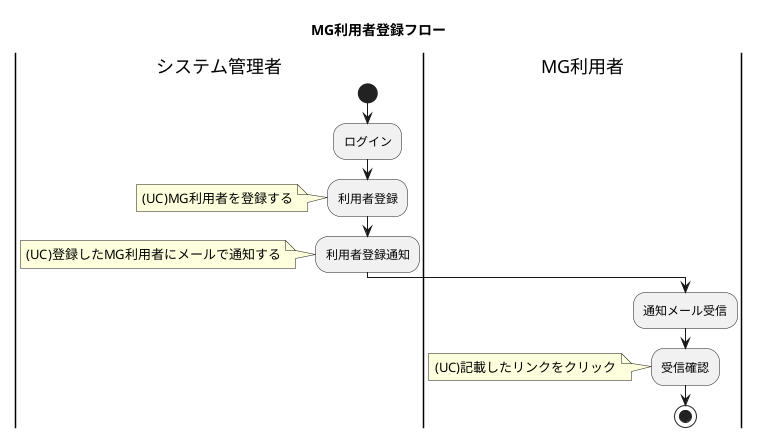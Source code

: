 @startuml
title: MG利用者登録フロー

|システム管理者|
start

:ログイン;

:利用者登録;
note left
(UC)MG利用者を登録する
end note

:利用者登録通知;
note left
(UC)登録したMG利用者にメールで通知する
end note

|MG利用者|
:通知メール受信;

:受信確認;
note left
(UC)記載したリンクをクリック
end note

stop

@enduml

@startuml
title: メンバー登録フロー

|MG利用者|
start

:ログイン;

:利用者登録;
note left
(UC)配下のメンバーを登録する
end note

:利用者登録通知;
note left
(UC)登録したメンバーにメールで通知する
end note

|メンバー|
:通知メール受信;

:受信確認;
note left
(UC)記載したリンクをクリック
end note

stop

@enduml